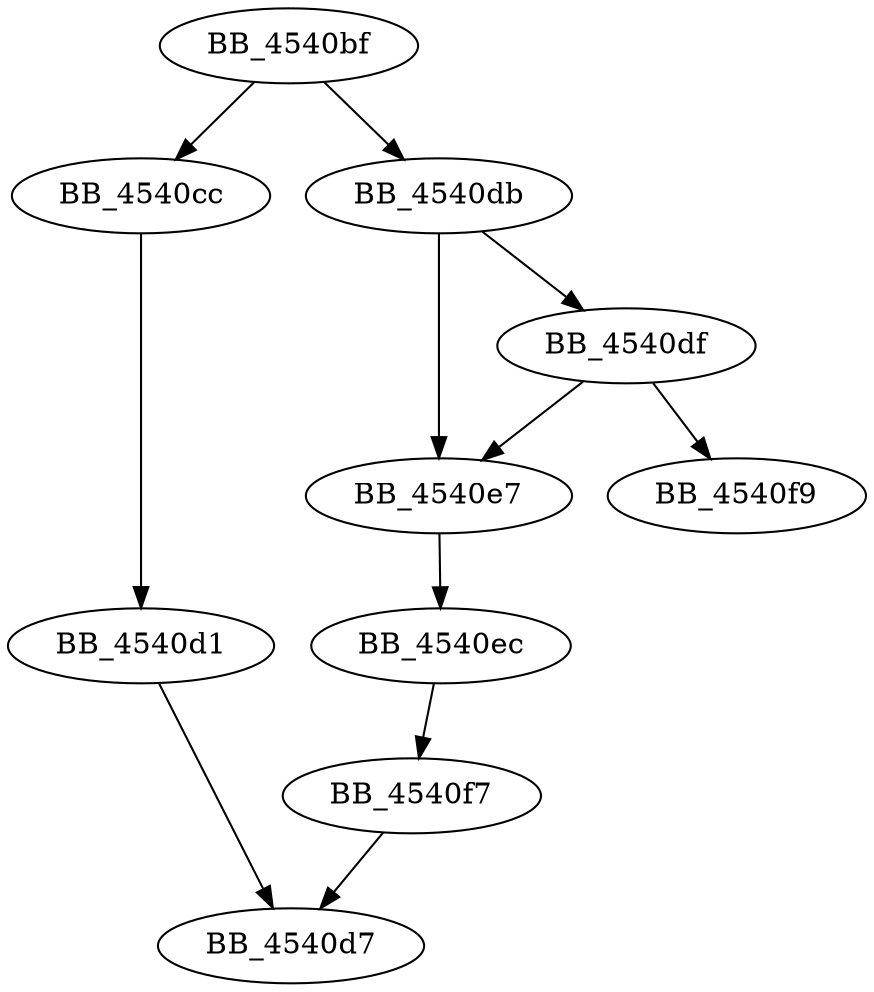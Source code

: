 DiGraph sub_4540BF{
BB_4540bf->BB_4540cc
BB_4540bf->BB_4540db
BB_4540cc->BB_4540d1
BB_4540d1->BB_4540d7
BB_4540db->BB_4540df
BB_4540db->BB_4540e7
BB_4540df->BB_4540e7
BB_4540df->BB_4540f9
BB_4540e7->BB_4540ec
BB_4540ec->BB_4540f7
BB_4540f7->BB_4540d7
}
